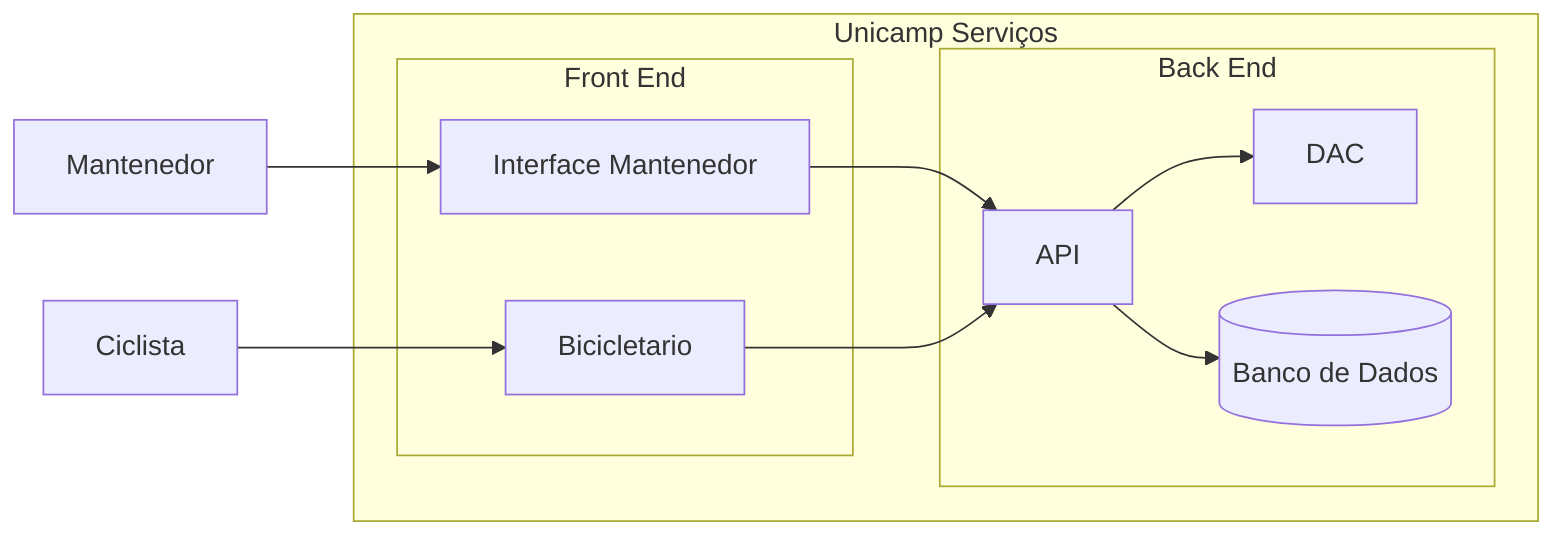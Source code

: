 graph LR;
    ciclista[Ciclista]
    man[Mantenedor]
    subgraph uni[Unicamp Serviços]

    subgraph Front End
        bic[Bicicletario]
        ui[Interface Mantenedor]
    end

    subgraph Back End
        DAC
        API 
        DB[(Banco de Dados)]
        API --> DB
        API --> DAC
    end
    end
    ciclista --> bic 
    man --> ui
    ui --> API
    bic --> API